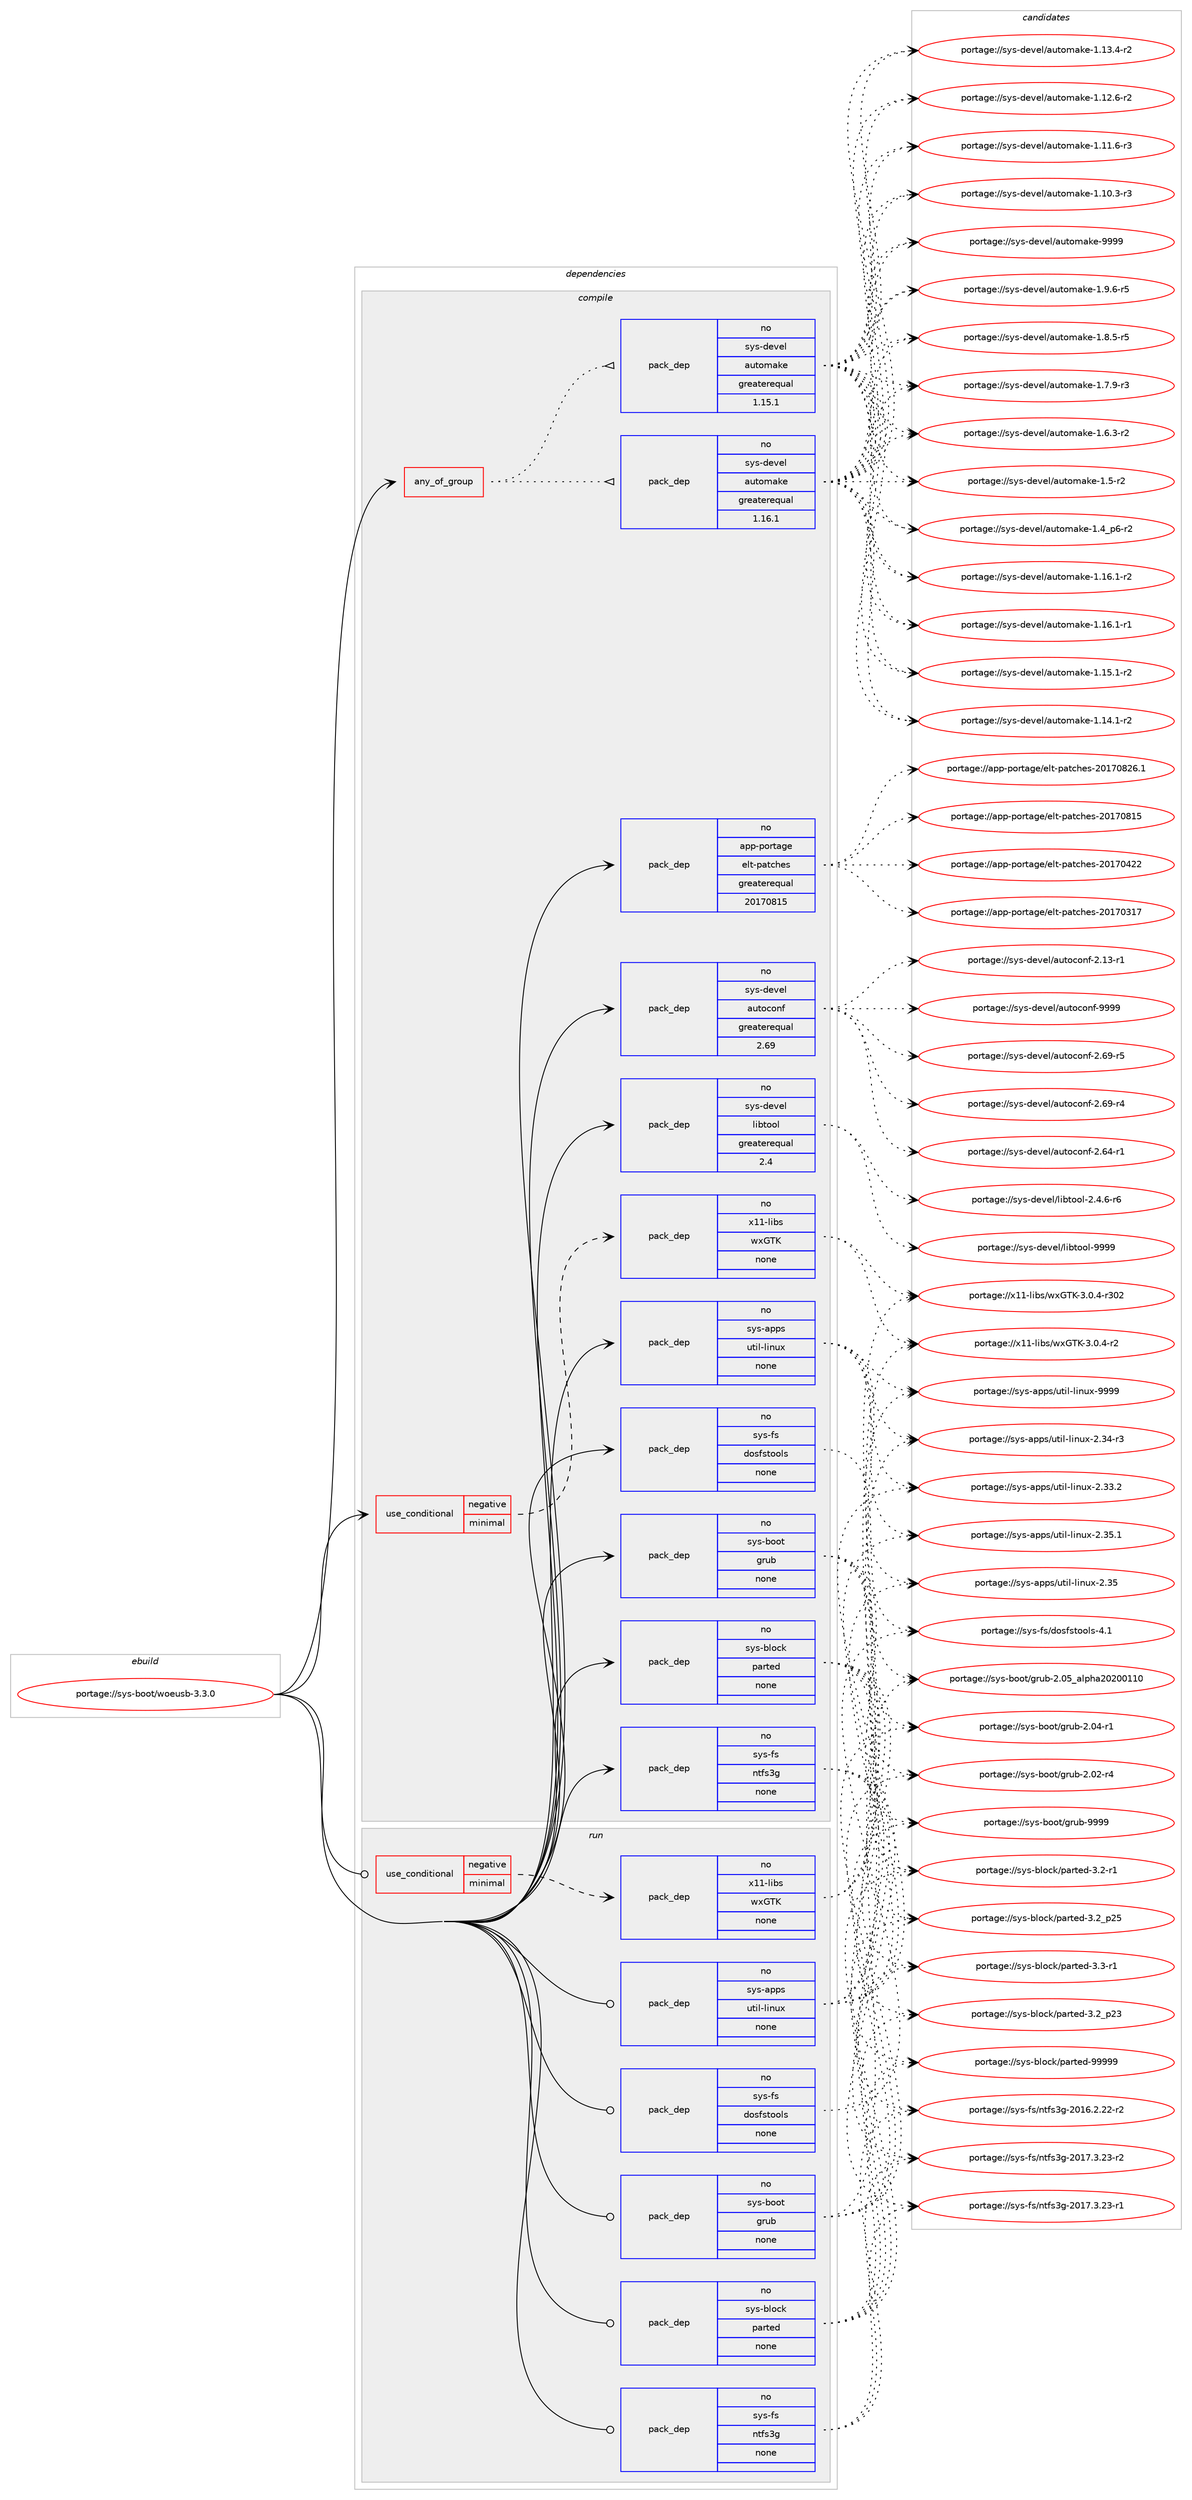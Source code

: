 digraph prolog {

# *************
# Graph options
# *************

newrank=true;
concentrate=true;
compound=true;
graph [rankdir=LR,fontname=Helvetica,fontsize=10,ranksep=1.5];#, ranksep=2.5, nodesep=0.2];
edge  [arrowhead=vee];
node  [fontname=Helvetica,fontsize=10];

# **********
# The ebuild
# **********

subgraph cluster_leftcol {
color=gray;
rank=same;
label=<<i>ebuild</i>>;
id [label="portage://sys-boot/woeusb-3.3.0", color=red, width=4, href="../sys-boot/woeusb-3.3.0.svg"];
}

# ****************
# The dependencies
# ****************

subgraph cluster_midcol {
color=gray;
label=<<i>dependencies</i>>;
subgraph cluster_compile {
fillcolor="#eeeeee";
style=filled;
label=<<i>compile</i>>;
subgraph any876 {
dependency37199 [label=<<TABLE BORDER="0" CELLBORDER="1" CELLSPACING="0" CELLPADDING="4"><TR><TD CELLPADDING="10">any_of_group</TD></TR></TABLE>>, shape=none, color=red];subgraph pack28949 {
dependency37200 [label=<<TABLE BORDER="0" CELLBORDER="1" CELLSPACING="0" CELLPADDING="4" WIDTH="220"><TR><TD ROWSPAN="6" CELLPADDING="30">pack_dep</TD></TR><TR><TD WIDTH="110">no</TD></TR><TR><TD>sys-devel</TD></TR><TR><TD>automake</TD></TR><TR><TD>greaterequal</TD></TR><TR><TD>1.16.1</TD></TR></TABLE>>, shape=none, color=blue];
}
dependency37199:e -> dependency37200:w [weight=20,style="dotted",arrowhead="oinv"];
subgraph pack28950 {
dependency37201 [label=<<TABLE BORDER="0" CELLBORDER="1" CELLSPACING="0" CELLPADDING="4" WIDTH="220"><TR><TD ROWSPAN="6" CELLPADDING="30">pack_dep</TD></TR><TR><TD WIDTH="110">no</TD></TR><TR><TD>sys-devel</TD></TR><TR><TD>automake</TD></TR><TR><TD>greaterequal</TD></TR><TR><TD>1.15.1</TD></TR></TABLE>>, shape=none, color=blue];
}
dependency37199:e -> dependency37201:w [weight=20,style="dotted",arrowhead="oinv"];
}
id:e -> dependency37199:w [weight=20,style="solid",arrowhead="vee"];
subgraph cond7339 {
dependency37202 [label=<<TABLE BORDER="0" CELLBORDER="1" CELLSPACING="0" CELLPADDING="4"><TR><TD ROWSPAN="3" CELLPADDING="10">use_conditional</TD></TR><TR><TD>negative</TD></TR><TR><TD>minimal</TD></TR></TABLE>>, shape=none, color=red];
subgraph pack28951 {
dependency37203 [label=<<TABLE BORDER="0" CELLBORDER="1" CELLSPACING="0" CELLPADDING="4" WIDTH="220"><TR><TD ROWSPAN="6" CELLPADDING="30">pack_dep</TD></TR><TR><TD WIDTH="110">no</TD></TR><TR><TD>x11-libs</TD></TR><TR><TD>wxGTK</TD></TR><TR><TD>none</TD></TR><TR><TD></TD></TR></TABLE>>, shape=none, color=blue];
}
dependency37202:e -> dependency37203:w [weight=20,style="dashed",arrowhead="vee"];
}
id:e -> dependency37202:w [weight=20,style="solid",arrowhead="vee"];
subgraph pack28952 {
dependency37204 [label=<<TABLE BORDER="0" CELLBORDER="1" CELLSPACING="0" CELLPADDING="4" WIDTH="220"><TR><TD ROWSPAN="6" CELLPADDING="30">pack_dep</TD></TR><TR><TD WIDTH="110">no</TD></TR><TR><TD>app-portage</TD></TR><TR><TD>elt-patches</TD></TR><TR><TD>greaterequal</TD></TR><TR><TD>20170815</TD></TR></TABLE>>, shape=none, color=blue];
}
id:e -> dependency37204:w [weight=20,style="solid",arrowhead="vee"];
subgraph pack28953 {
dependency37205 [label=<<TABLE BORDER="0" CELLBORDER="1" CELLSPACING="0" CELLPADDING="4" WIDTH="220"><TR><TD ROWSPAN="6" CELLPADDING="30">pack_dep</TD></TR><TR><TD WIDTH="110">no</TD></TR><TR><TD>sys-apps</TD></TR><TR><TD>util-linux</TD></TR><TR><TD>none</TD></TR><TR><TD></TD></TR></TABLE>>, shape=none, color=blue];
}
id:e -> dependency37205:w [weight=20,style="solid",arrowhead="vee"];
subgraph pack28954 {
dependency37206 [label=<<TABLE BORDER="0" CELLBORDER="1" CELLSPACING="0" CELLPADDING="4" WIDTH="220"><TR><TD ROWSPAN="6" CELLPADDING="30">pack_dep</TD></TR><TR><TD WIDTH="110">no</TD></TR><TR><TD>sys-block</TD></TR><TR><TD>parted</TD></TR><TR><TD>none</TD></TR><TR><TD></TD></TR></TABLE>>, shape=none, color=blue];
}
id:e -> dependency37206:w [weight=20,style="solid",arrowhead="vee"];
subgraph pack28955 {
dependency37207 [label=<<TABLE BORDER="0" CELLBORDER="1" CELLSPACING="0" CELLPADDING="4" WIDTH="220"><TR><TD ROWSPAN="6" CELLPADDING="30">pack_dep</TD></TR><TR><TD WIDTH="110">no</TD></TR><TR><TD>sys-boot</TD></TR><TR><TD>grub</TD></TR><TR><TD>none</TD></TR><TR><TD></TD></TR></TABLE>>, shape=none, color=blue];
}
id:e -> dependency37207:w [weight=20,style="solid",arrowhead="vee"];
subgraph pack28956 {
dependency37208 [label=<<TABLE BORDER="0" CELLBORDER="1" CELLSPACING="0" CELLPADDING="4" WIDTH="220"><TR><TD ROWSPAN="6" CELLPADDING="30">pack_dep</TD></TR><TR><TD WIDTH="110">no</TD></TR><TR><TD>sys-devel</TD></TR><TR><TD>autoconf</TD></TR><TR><TD>greaterequal</TD></TR><TR><TD>2.69</TD></TR></TABLE>>, shape=none, color=blue];
}
id:e -> dependency37208:w [weight=20,style="solid",arrowhead="vee"];
subgraph pack28957 {
dependency37209 [label=<<TABLE BORDER="0" CELLBORDER="1" CELLSPACING="0" CELLPADDING="4" WIDTH="220"><TR><TD ROWSPAN="6" CELLPADDING="30">pack_dep</TD></TR><TR><TD WIDTH="110">no</TD></TR><TR><TD>sys-devel</TD></TR><TR><TD>libtool</TD></TR><TR><TD>greaterequal</TD></TR><TR><TD>2.4</TD></TR></TABLE>>, shape=none, color=blue];
}
id:e -> dependency37209:w [weight=20,style="solid",arrowhead="vee"];
subgraph pack28958 {
dependency37210 [label=<<TABLE BORDER="0" CELLBORDER="1" CELLSPACING="0" CELLPADDING="4" WIDTH="220"><TR><TD ROWSPAN="6" CELLPADDING="30">pack_dep</TD></TR><TR><TD WIDTH="110">no</TD></TR><TR><TD>sys-fs</TD></TR><TR><TD>dosfstools</TD></TR><TR><TD>none</TD></TR><TR><TD></TD></TR></TABLE>>, shape=none, color=blue];
}
id:e -> dependency37210:w [weight=20,style="solid",arrowhead="vee"];
subgraph pack28959 {
dependency37211 [label=<<TABLE BORDER="0" CELLBORDER="1" CELLSPACING="0" CELLPADDING="4" WIDTH="220"><TR><TD ROWSPAN="6" CELLPADDING="30">pack_dep</TD></TR><TR><TD WIDTH="110">no</TD></TR><TR><TD>sys-fs</TD></TR><TR><TD>ntfs3g</TD></TR><TR><TD>none</TD></TR><TR><TD></TD></TR></TABLE>>, shape=none, color=blue];
}
id:e -> dependency37211:w [weight=20,style="solid",arrowhead="vee"];
}
subgraph cluster_compileandrun {
fillcolor="#eeeeee";
style=filled;
label=<<i>compile and run</i>>;
}
subgraph cluster_run {
fillcolor="#eeeeee";
style=filled;
label=<<i>run</i>>;
subgraph cond7340 {
dependency37212 [label=<<TABLE BORDER="0" CELLBORDER="1" CELLSPACING="0" CELLPADDING="4"><TR><TD ROWSPAN="3" CELLPADDING="10">use_conditional</TD></TR><TR><TD>negative</TD></TR><TR><TD>minimal</TD></TR></TABLE>>, shape=none, color=red];
subgraph pack28960 {
dependency37213 [label=<<TABLE BORDER="0" CELLBORDER="1" CELLSPACING="0" CELLPADDING="4" WIDTH="220"><TR><TD ROWSPAN="6" CELLPADDING="30">pack_dep</TD></TR><TR><TD WIDTH="110">no</TD></TR><TR><TD>x11-libs</TD></TR><TR><TD>wxGTK</TD></TR><TR><TD>none</TD></TR><TR><TD></TD></TR></TABLE>>, shape=none, color=blue];
}
dependency37212:e -> dependency37213:w [weight=20,style="dashed",arrowhead="vee"];
}
id:e -> dependency37212:w [weight=20,style="solid",arrowhead="odot"];
subgraph pack28961 {
dependency37214 [label=<<TABLE BORDER="0" CELLBORDER="1" CELLSPACING="0" CELLPADDING="4" WIDTH="220"><TR><TD ROWSPAN="6" CELLPADDING="30">pack_dep</TD></TR><TR><TD WIDTH="110">no</TD></TR><TR><TD>sys-apps</TD></TR><TR><TD>util-linux</TD></TR><TR><TD>none</TD></TR><TR><TD></TD></TR></TABLE>>, shape=none, color=blue];
}
id:e -> dependency37214:w [weight=20,style="solid",arrowhead="odot"];
subgraph pack28962 {
dependency37215 [label=<<TABLE BORDER="0" CELLBORDER="1" CELLSPACING="0" CELLPADDING="4" WIDTH="220"><TR><TD ROWSPAN="6" CELLPADDING="30">pack_dep</TD></TR><TR><TD WIDTH="110">no</TD></TR><TR><TD>sys-block</TD></TR><TR><TD>parted</TD></TR><TR><TD>none</TD></TR><TR><TD></TD></TR></TABLE>>, shape=none, color=blue];
}
id:e -> dependency37215:w [weight=20,style="solid",arrowhead="odot"];
subgraph pack28963 {
dependency37216 [label=<<TABLE BORDER="0" CELLBORDER="1" CELLSPACING="0" CELLPADDING="4" WIDTH="220"><TR><TD ROWSPAN="6" CELLPADDING="30">pack_dep</TD></TR><TR><TD WIDTH="110">no</TD></TR><TR><TD>sys-boot</TD></TR><TR><TD>grub</TD></TR><TR><TD>none</TD></TR><TR><TD></TD></TR></TABLE>>, shape=none, color=blue];
}
id:e -> dependency37216:w [weight=20,style="solid",arrowhead="odot"];
subgraph pack28964 {
dependency37217 [label=<<TABLE BORDER="0" CELLBORDER="1" CELLSPACING="0" CELLPADDING="4" WIDTH="220"><TR><TD ROWSPAN="6" CELLPADDING="30">pack_dep</TD></TR><TR><TD WIDTH="110">no</TD></TR><TR><TD>sys-fs</TD></TR><TR><TD>dosfstools</TD></TR><TR><TD>none</TD></TR><TR><TD></TD></TR></TABLE>>, shape=none, color=blue];
}
id:e -> dependency37217:w [weight=20,style="solid",arrowhead="odot"];
subgraph pack28965 {
dependency37218 [label=<<TABLE BORDER="0" CELLBORDER="1" CELLSPACING="0" CELLPADDING="4" WIDTH="220"><TR><TD ROWSPAN="6" CELLPADDING="30">pack_dep</TD></TR><TR><TD WIDTH="110">no</TD></TR><TR><TD>sys-fs</TD></TR><TR><TD>ntfs3g</TD></TR><TR><TD>none</TD></TR><TR><TD></TD></TR></TABLE>>, shape=none, color=blue];
}
id:e -> dependency37218:w [weight=20,style="solid",arrowhead="odot"];
}
}

# **************
# The candidates
# **************

subgraph cluster_choices {
rank=same;
color=gray;
label=<<i>candidates</i>>;

subgraph choice28949 {
color=black;
nodesep=1;
choice115121115451001011181011084797117116111109971071014557575757 [label="portage://sys-devel/automake-9999", color=red, width=4,href="../sys-devel/automake-9999.svg"];
choice115121115451001011181011084797117116111109971071014549465746544511453 [label="portage://sys-devel/automake-1.9.6-r5", color=red, width=4,href="../sys-devel/automake-1.9.6-r5.svg"];
choice115121115451001011181011084797117116111109971071014549465646534511453 [label="portage://sys-devel/automake-1.8.5-r5", color=red, width=4,href="../sys-devel/automake-1.8.5-r5.svg"];
choice115121115451001011181011084797117116111109971071014549465546574511451 [label="portage://sys-devel/automake-1.7.9-r3", color=red, width=4,href="../sys-devel/automake-1.7.9-r3.svg"];
choice115121115451001011181011084797117116111109971071014549465446514511450 [label="portage://sys-devel/automake-1.6.3-r2", color=red, width=4,href="../sys-devel/automake-1.6.3-r2.svg"];
choice11512111545100101118101108479711711611110997107101454946534511450 [label="portage://sys-devel/automake-1.5-r2", color=red, width=4,href="../sys-devel/automake-1.5-r2.svg"];
choice115121115451001011181011084797117116111109971071014549465295112544511450 [label="portage://sys-devel/automake-1.4_p6-r2", color=red, width=4,href="../sys-devel/automake-1.4_p6-r2.svg"];
choice11512111545100101118101108479711711611110997107101454946495446494511450 [label="portage://sys-devel/automake-1.16.1-r2", color=red, width=4,href="../sys-devel/automake-1.16.1-r2.svg"];
choice11512111545100101118101108479711711611110997107101454946495446494511449 [label="portage://sys-devel/automake-1.16.1-r1", color=red, width=4,href="../sys-devel/automake-1.16.1-r1.svg"];
choice11512111545100101118101108479711711611110997107101454946495346494511450 [label="portage://sys-devel/automake-1.15.1-r2", color=red, width=4,href="../sys-devel/automake-1.15.1-r2.svg"];
choice11512111545100101118101108479711711611110997107101454946495246494511450 [label="portage://sys-devel/automake-1.14.1-r2", color=red, width=4,href="../sys-devel/automake-1.14.1-r2.svg"];
choice11512111545100101118101108479711711611110997107101454946495146524511450 [label="portage://sys-devel/automake-1.13.4-r2", color=red, width=4,href="../sys-devel/automake-1.13.4-r2.svg"];
choice11512111545100101118101108479711711611110997107101454946495046544511450 [label="portage://sys-devel/automake-1.12.6-r2", color=red, width=4,href="../sys-devel/automake-1.12.6-r2.svg"];
choice11512111545100101118101108479711711611110997107101454946494946544511451 [label="portage://sys-devel/automake-1.11.6-r3", color=red, width=4,href="../sys-devel/automake-1.11.6-r3.svg"];
choice11512111545100101118101108479711711611110997107101454946494846514511451 [label="portage://sys-devel/automake-1.10.3-r3", color=red, width=4,href="../sys-devel/automake-1.10.3-r3.svg"];
dependency37200:e -> choice115121115451001011181011084797117116111109971071014557575757:w [style=dotted,weight="100"];
dependency37200:e -> choice115121115451001011181011084797117116111109971071014549465746544511453:w [style=dotted,weight="100"];
dependency37200:e -> choice115121115451001011181011084797117116111109971071014549465646534511453:w [style=dotted,weight="100"];
dependency37200:e -> choice115121115451001011181011084797117116111109971071014549465546574511451:w [style=dotted,weight="100"];
dependency37200:e -> choice115121115451001011181011084797117116111109971071014549465446514511450:w [style=dotted,weight="100"];
dependency37200:e -> choice11512111545100101118101108479711711611110997107101454946534511450:w [style=dotted,weight="100"];
dependency37200:e -> choice115121115451001011181011084797117116111109971071014549465295112544511450:w [style=dotted,weight="100"];
dependency37200:e -> choice11512111545100101118101108479711711611110997107101454946495446494511450:w [style=dotted,weight="100"];
dependency37200:e -> choice11512111545100101118101108479711711611110997107101454946495446494511449:w [style=dotted,weight="100"];
dependency37200:e -> choice11512111545100101118101108479711711611110997107101454946495346494511450:w [style=dotted,weight="100"];
dependency37200:e -> choice11512111545100101118101108479711711611110997107101454946495246494511450:w [style=dotted,weight="100"];
dependency37200:e -> choice11512111545100101118101108479711711611110997107101454946495146524511450:w [style=dotted,weight="100"];
dependency37200:e -> choice11512111545100101118101108479711711611110997107101454946495046544511450:w [style=dotted,weight="100"];
dependency37200:e -> choice11512111545100101118101108479711711611110997107101454946494946544511451:w [style=dotted,weight="100"];
dependency37200:e -> choice11512111545100101118101108479711711611110997107101454946494846514511451:w [style=dotted,weight="100"];
}
subgraph choice28950 {
color=black;
nodesep=1;
choice115121115451001011181011084797117116111109971071014557575757 [label="portage://sys-devel/automake-9999", color=red, width=4,href="../sys-devel/automake-9999.svg"];
choice115121115451001011181011084797117116111109971071014549465746544511453 [label="portage://sys-devel/automake-1.9.6-r5", color=red, width=4,href="../sys-devel/automake-1.9.6-r5.svg"];
choice115121115451001011181011084797117116111109971071014549465646534511453 [label="portage://sys-devel/automake-1.8.5-r5", color=red, width=4,href="../sys-devel/automake-1.8.5-r5.svg"];
choice115121115451001011181011084797117116111109971071014549465546574511451 [label="portage://sys-devel/automake-1.7.9-r3", color=red, width=4,href="../sys-devel/automake-1.7.9-r3.svg"];
choice115121115451001011181011084797117116111109971071014549465446514511450 [label="portage://sys-devel/automake-1.6.3-r2", color=red, width=4,href="../sys-devel/automake-1.6.3-r2.svg"];
choice11512111545100101118101108479711711611110997107101454946534511450 [label="portage://sys-devel/automake-1.5-r2", color=red, width=4,href="../sys-devel/automake-1.5-r2.svg"];
choice115121115451001011181011084797117116111109971071014549465295112544511450 [label="portage://sys-devel/automake-1.4_p6-r2", color=red, width=4,href="../sys-devel/automake-1.4_p6-r2.svg"];
choice11512111545100101118101108479711711611110997107101454946495446494511450 [label="portage://sys-devel/automake-1.16.1-r2", color=red, width=4,href="../sys-devel/automake-1.16.1-r2.svg"];
choice11512111545100101118101108479711711611110997107101454946495446494511449 [label="portage://sys-devel/automake-1.16.1-r1", color=red, width=4,href="../sys-devel/automake-1.16.1-r1.svg"];
choice11512111545100101118101108479711711611110997107101454946495346494511450 [label="portage://sys-devel/automake-1.15.1-r2", color=red, width=4,href="../sys-devel/automake-1.15.1-r2.svg"];
choice11512111545100101118101108479711711611110997107101454946495246494511450 [label="portage://sys-devel/automake-1.14.1-r2", color=red, width=4,href="../sys-devel/automake-1.14.1-r2.svg"];
choice11512111545100101118101108479711711611110997107101454946495146524511450 [label="portage://sys-devel/automake-1.13.4-r2", color=red, width=4,href="../sys-devel/automake-1.13.4-r2.svg"];
choice11512111545100101118101108479711711611110997107101454946495046544511450 [label="portage://sys-devel/automake-1.12.6-r2", color=red, width=4,href="../sys-devel/automake-1.12.6-r2.svg"];
choice11512111545100101118101108479711711611110997107101454946494946544511451 [label="portage://sys-devel/automake-1.11.6-r3", color=red, width=4,href="../sys-devel/automake-1.11.6-r3.svg"];
choice11512111545100101118101108479711711611110997107101454946494846514511451 [label="portage://sys-devel/automake-1.10.3-r3", color=red, width=4,href="../sys-devel/automake-1.10.3-r3.svg"];
dependency37201:e -> choice115121115451001011181011084797117116111109971071014557575757:w [style=dotted,weight="100"];
dependency37201:e -> choice115121115451001011181011084797117116111109971071014549465746544511453:w [style=dotted,weight="100"];
dependency37201:e -> choice115121115451001011181011084797117116111109971071014549465646534511453:w [style=dotted,weight="100"];
dependency37201:e -> choice115121115451001011181011084797117116111109971071014549465546574511451:w [style=dotted,weight="100"];
dependency37201:e -> choice115121115451001011181011084797117116111109971071014549465446514511450:w [style=dotted,weight="100"];
dependency37201:e -> choice11512111545100101118101108479711711611110997107101454946534511450:w [style=dotted,weight="100"];
dependency37201:e -> choice115121115451001011181011084797117116111109971071014549465295112544511450:w [style=dotted,weight="100"];
dependency37201:e -> choice11512111545100101118101108479711711611110997107101454946495446494511450:w [style=dotted,weight="100"];
dependency37201:e -> choice11512111545100101118101108479711711611110997107101454946495446494511449:w [style=dotted,weight="100"];
dependency37201:e -> choice11512111545100101118101108479711711611110997107101454946495346494511450:w [style=dotted,weight="100"];
dependency37201:e -> choice11512111545100101118101108479711711611110997107101454946495246494511450:w [style=dotted,weight="100"];
dependency37201:e -> choice11512111545100101118101108479711711611110997107101454946495146524511450:w [style=dotted,weight="100"];
dependency37201:e -> choice11512111545100101118101108479711711611110997107101454946495046544511450:w [style=dotted,weight="100"];
dependency37201:e -> choice11512111545100101118101108479711711611110997107101454946494946544511451:w [style=dotted,weight="100"];
dependency37201:e -> choice11512111545100101118101108479711711611110997107101454946494846514511451:w [style=dotted,weight="100"];
}
subgraph choice28951 {
color=black;
nodesep=1;
choice120494945108105981154711912071847545514648465245114514850 [label="portage://x11-libs/wxGTK-3.0.4-r302", color=red, width=4,href="../x11-libs/wxGTK-3.0.4-r302.svg"];
choice12049494510810598115471191207184754551464846524511450 [label="portage://x11-libs/wxGTK-3.0.4-r2", color=red, width=4,href="../x11-libs/wxGTK-3.0.4-r2.svg"];
dependency37203:e -> choice120494945108105981154711912071847545514648465245114514850:w [style=dotted,weight="100"];
dependency37203:e -> choice12049494510810598115471191207184754551464846524511450:w [style=dotted,weight="100"];
}
subgraph choice28952 {
color=black;
nodesep=1;
choice971121124511211111411697103101471011081164511297116991041011154550484955485650544649 [label="portage://app-portage/elt-patches-20170826.1", color=red, width=4,href="../app-portage/elt-patches-20170826.1.svg"];
choice97112112451121111141169710310147101108116451129711699104101115455048495548564953 [label="portage://app-portage/elt-patches-20170815", color=red, width=4,href="../app-portage/elt-patches-20170815.svg"];
choice97112112451121111141169710310147101108116451129711699104101115455048495548525050 [label="portage://app-portage/elt-patches-20170422", color=red, width=4,href="../app-portage/elt-patches-20170422.svg"];
choice97112112451121111141169710310147101108116451129711699104101115455048495548514955 [label="portage://app-portage/elt-patches-20170317", color=red, width=4,href="../app-portage/elt-patches-20170317.svg"];
dependency37204:e -> choice971121124511211111411697103101471011081164511297116991041011154550484955485650544649:w [style=dotted,weight="100"];
dependency37204:e -> choice97112112451121111141169710310147101108116451129711699104101115455048495548564953:w [style=dotted,weight="100"];
dependency37204:e -> choice97112112451121111141169710310147101108116451129711699104101115455048495548525050:w [style=dotted,weight="100"];
dependency37204:e -> choice97112112451121111141169710310147101108116451129711699104101115455048495548514955:w [style=dotted,weight="100"];
}
subgraph choice28953 {
color=black;
nodesep=1;
choice115121115459711211211547117116105108451081051101171204557575757 [label="portage://sys-apps/util-linux-9999", color=red, width=4,href="../sys-apps/util-linux-9999.svg"];
choice1151211154597112112115471171161051084510810511011712045504651534649 [label="portage://sys-apps/util-linux-2.35.1", color=red, width=4,href="../sys-apps/util-linux-2.35.1.svg"];
choice115121115459711211211547117116105108451081051101171204550465153 [label="portage://sys-apps/util-linux-2.35", color=red, width=4,href="../sys-apps/util-linux-2.35.svg"];
choice1151211154597112112115471171161051084510810511011712045504651524511451 [label="portage://sys-apps/util-linux-2.34-r3", color=red, width=4,href="../sys-apps/util-linux-2.34-r3.svg"];
choice1151211154597112112115471171161051084510810511011712045504651514650 [label="portage://sys-apps/util-linux-2.33.2", color=red, width=4,href="../sys-apps/util-linux-2.33.2.svg"];
dependency37205:e -> choice115121115459711211211547117116105108451081051101171204557575757:w [style=dotted,weight="100"];
dependency37205:e -> choice1151211154597112112115471171161051084510810511011712045504651534649:w [style=dotted,weight="100"];
dependency37205:e -> choice115121115459711211211547117116105108451081051101171204550465153:w [style=dotted,weight="100"];
dependency37205:e -> choice1151211154597112112115471171161051084510810511011712045504651524511451:w [style=dotted,weight="100"];
dependency37205:e -> choice1151211154597112112115471171161051084510810511011712045504651514650:w [style=dotted,weight="100"];
}
subgraph choice28954 {
color=black;
nodesep=1;
choice1151211154598108111991074711297114116101100455757575757 [label="portage://sys-block/parted-99999", color=red, width=4,href="../sys-block/parted-99999.svg"];
choice1151211154598108111991074711297114116101100455146514511449 [label="portage://sys-block/parted-3.3-r1", color=red, width=4,href="../sys-block/parted-3.3-r1.svg"];
choice115121115459810811199107471129711411610110045514650951125053 [label="portage://sys-block/parted-3.2_p25", color=red, width=4,href="../sys-block/parted-3.2_p25.svg"];
choice115121115459810811199107471129711411610110045514650951125051 [label="portage://sys-block/parted-3.2_p23", color=red, width=4,href="../sys-block/parted-3.2_p23.svg"];
choice1151211154598108111991074711297114116101100455146504511449 [label="portage://sys-block/parted-3.2-r1", color=red, width=4,href="../sys-block/parted-3.2-r1.svg"];
dependency37206:e -> choice1151211154598108111991074711297114116101100455757575757:w [style=dotted,weight="100"];
dependency37206:e -> choice1151211154598108111991074711297114116101100455146514511449:w [style=dotted,weight="100"];
dependency37206:e -> choice115121115459810811199107471129711411610110045514650951125053:w [style=dotted,weight="100"];
dependency37206:e -> choice115121115459810811199107471129711411610110045514650951125051:w [style=dotted,weight="100"];
dependency37206:e -> choice1151211154598108111991074711297114116101100455146504511449:w [style=dotted,weight="100"];
}
subgraph choice28955 {
color=black;
nodesep=1;
choice115121115459811111111647103114117984557575757 [label="portage://sys-boot/grub-9999", color=red, width=4,href="../sys-boot/grub-9999.svg"];
choice1151211154598111111116471031141179845504648539597108112104975048504848494948 [label="portage://sys-boot/grub-2.05_alpha20200110", color=red, width=4,href="../sys-boot/grub-2.05_alpha20200110.svg"];
choice1151211154598111111116471031141179845504648524511449 [label="portage://sys-boot/grub-2.04-r1", color=red, width=4,href="../sys-boot/grub-2.04-r1.svg"];
choice1151211154598111111116471031141179845504648504511452 [label="portage://sys-boot/grub-2.02-r4", color=red, width=4,href="../sys-boot/grub-2.02-r4.svg"];
dependency37207:e -> choice115121115459811111111647103114117984557575757:w [style=dotted,weight="100"];
dependency37207:e -> choice1151211154598111111116471031141179845504648539597108112104975048504848494948:w [style=dotted,weight="100"];
dependency37207:e -> choice1151211154598111111116471031141179845504648524511449:w [style=dotted,weight="100"];
dependency37207:e -> choice1151211154598111111116471031141179845504648504511452:w [style=dotted,weight="100"];
}
subgraph choice28956 {
color=black;
nodesep=1;
choice115121115451001011181011084797117116111991111101024557575757 [label="portage://sys-devel/autoconf-9999", color=red, width=4,href="../sys-devel/autoconf-9999.svg"];
choice1151211154510010111810110847971171161119911111010245504654574511453 [label="portage://sys-devel/autoconf-2.69-r5", color=red, width=4,href="../sys-devel/autoconf-2.69-r5.svg"];
choice1151211154510010111810110847971171161119911111010245504654574511452 [label="portage://sys-devel/autoconf-2.69-r4", color=red, width=4,href="../sys-devel/autoconf-2.69-r4.svg"];
choice1151211154510010111810110847971171161119911111010245504654524511449 [label="portage://sys-devel/autoconf-2.64-r1", color=red, width=4,href="../sys-devel/autoconf-2.64-r1.svg"];
choice1151211154510010111810110847971171161119911111010245504649514511449 [label="portage://sys-devel/autoconf-2.13-r1", color=red, width=4,href="../sys-devel/autoconf-2.13-r1.svg"];
dependency37208:e -> choice115121115451001011181011084797117116111991111101024557575757:w [style=dotted,weight="100"];
dependency37208:e -> choice1151211154510010111810110847971171161119911111010245504654574511453:w [style=dotted,weight="100"];
dependency37208:e -> choice1151211154510010111810110847971171161119911111010245504654574511452:w [style=dotted,weight="100"];
dependency37208:e -> choice1151211154510010111810110847971171161119911111010245504654524511449:w [style=dotted,weight="100"];
dependency37208:e -> choice1151211154510010111810110847971171161119911111010245504649514511449:w [style=dotted,weight="100"];
}
subgraph choice28957 {
color=black;
nodesep=1;
choice1151211154510010111810110847108105981161111111084557575757 [label="portage://sys-devel/libtool-9999", color=red, width=4,href="../sys-devel/libtool-9999.svg"];
choice1151211154510010111810110847108105981161111111084550465246544511454 [label="portage://sys-devel/libtool-2.4.6-r6", color=red, width=4,href="../sys-devel/libtool-2.4.6-r6.svg"];
dependency37209:e -> choice1151211154510010111810110847108105981161111111084557575757:w [style=dotted,weight="100"];
dependency37209:e -> choice1151211154510010111810110847108105981161111111084550465246544511454:w [style=dotted,weight="100"];
}
subgraph choice28958 {
color=black;
nodesep=1;
choice115121115451021154710011111510211511611111110811545524649 [label="portage://sys-fs/dosfstools-4.1", color=red, width=4,href="../sys-fs/dosfstools-4.1.svg"];
dependency37210:e -> choice115121115451021154710011111510211511611111110811545524649:w [style=dotted,weight="100"];
}
subgraph choice28959 {
color=black;
nodesep=1;
choice115121115451021154711011610211551103455048495546514650514511450 [label="portage://sys-fs/ntfs3g-2017.3.23-r2", color=red, width=4,href="../sys-fs/ntfs3g-2017.3.23-r2.svg"];
choice115121115451021154711011610211551103455048495546514650514511449 [label="portage://sys-fs/ntfs3g-2017.3.23-r1", color=red, width=4,href="../sys-fs/ntfs3g-2017.3.23-r1.svg"];
choice115121115451021154711011610211551103455048495446504650504511450 [label="portage://sys-fs/ntfs3g-2016.2.22-r2", color=red, width=4,href="../sys-fs/ntfs3g-2016.2.22-r2.svg"];
dependency37211:e -> choice115121115451021154711011610211551103455048495546514650514511450:w [style=dotted,weight="100"];
dependency37211:e -> choice115121115451021154711011610211551103455048495546514650514511449:w [style=dotted,weight="100"];
dependency37211:e -> choice115121115451021154711011610211551103455048495446504650504511450:w [style=dotted,weight="100"];
}
subgraph choice28960 {
color=black;
nodesep=1;
choice120494945108105981154711912071847545514648465245114514850 [label="portage://x11-libs/wxGTK-3.0.4-r302", color=red, width=4,href="../x11-libs/wxGTK-3.0.4-r302.svg"];
choice12049494510810598115471191207184754551464846524511450 [label="portage://x11-libs/wxGTK-3.0.4-r2", color=red, width=4,href="../x11-libs/wxGTK-3.0.4-r2.svg"];
dependency37213:e -> choice120494945108105981154711912071847545514648465245114514850:w [style=dotted,weight="100"];
dependency37213:e -> choice12049494510810598115471191207184754551464846524511450:w [style=dotted,weight="100"];
}
subgraph choice28961 {
color=black;
nodesep=1;
choice115121115459711211211547117116105108451081051101171204557575757 [label="portage://sys-apps/util-linux-9999", color=red, width=4,href="../sys-apps/util-linux-9999.svg"];
choice1151211154597112112115471171161051084510810511011712045504651534649 [label="portage://sys-apps/util-linux-2.35.1", color=red, width=4,href="../sys-apps/util-linux-2.35.1.svg"];
choice115121115459711211211547117116105108451081051101171204550465153 [label="portage://sys-apps/util-linux-2.35", color=red, width=4,href="../sys-apps/util-linux-2.35.svg"];
choice1151211154597112112115471171161051084510810511011712045504651524511451 [label="portage://sys-apps/util-linux-2.34-r3", color=red, width=4,href="../sys-apps/util-linux-2.34-r3.svg"];
choice1151211154597112112115471171161051084510810511011712045504651514650 [label="portage://sys-apps/util-linux-2.33.2", color=red, width=4,href="../sys-apps/util-linux-2.33.2.svg"];
dependency37214:e -> choice115121115459711211211547117116105108451081051101171204557575757:w [style=dotted,weight="100"];
dependency37214:e -> choice1151211154597112112115471171161051084510810511011712045504651534649:w [style=dotted,weight="100"];
dependency37214:e -> choice115121115459711211211547117116105108451081051101171204550465153:w [style=dotted,weight="100"];
dependency37214:e -> choice1151211154597112112115471171161051084510810511011712045504651524511451:w [style=dotted,weight="100"];
dependency37214:e -> choice1151211154597112112115471171161051084510810511011712045504651514650:w [style=dotted,weight="100"];
}
subgraph choice28962 {
color=black;
nodesep=1;
choice1151211154598108111991074711297114116101100455757575757 [label="portage://sys-block/parted-99999", color=red, width=4,href="../sys-block/parted-99999.svg"];
choice1151211154598108111991074711297114116101100455146514511449 [label="portage://sys-block/parted-3.3-r1", color=red, width=4,href="../sys-block/parted-3.3-r1.svg"];
choice115121115459810811199107471129711411610110045514650951125053 [label="portage://sys-block/parted-3.2_p25", color=red, width=4,href="../sys-block/parted-3.2_p25.svg"];
choice115121115459810811199107471129711411610110045514650951125051 [label="portage://sys-block/parted-3.2_p23", color=red, width=4,href="../sys-block/parted-3.2_p23.svg"];
choice1151211154598108111991074711297114116101100455146504511449 [label="portage://sys-block/parted-3.2-r1", color=red, width=4,href="../sys-block/parted-3.2-r1.svg"];
dependency37215:e -> choice1151211154598108111991074711297114116101100455757575757:w [style=dotted,weight="100"];
dependency37215:e -> choice1151211154598108111991074711297114116101100455146514511449:w [style=dotted,weight="100"];
dependency37215:e -> choice115121115459810811199107471129711411610110045514650951125053:w [style=dotted,weight="100"];
dependency37215:e -> choice115121115459810811199107471129711411610110045514650951125051:w [style=dotted,weight="100"];
dependency37215:e -> choice1151211154598108111991074711297114116101100455146504511449:w [style=dotted,weight="100"];
}
subgraph choice28963 {
color=black;
nodesep=1;
choice115121115459811111111647103114117984557575757 [label="portage://sys-boot/grub-9999", color=red, width=4,href="../sys-boot/grub-9999.svg"];
choice1151211154598111111116471031141179845504648539597108112104975048504848494948 [label="portage://sys-boot/grub-2.05_alpha20200110", color=red, width=4,href="../sys-boot/grub-2.05_alpha20200110.svg"];
choice1151211154598111111116471031141179845504648524511449 [label="portage://sys-boot/grub-2.04-r1", color=red, width=4,href="../sys-boot/grub-2.04-r1.svg"];
choice1151211154598111111116471031141179845504648504511452 [label="portage://sys-boot/grub-2.02-r4", color=red, width=4,href="../sys-boot/grub-2.02-r4.svg"];
dependency37216:e -> choice115121115459811111111647103114117984557575757:w [style=dotted,weight="100"];
dependency37216:e -> choice1151211154598111111116471031141179845504648539597108112104975048504848494948:w [style=dotted,weight="100"];
dependency37216:e -> choice1151211154598111111116471031141179845504648524511449:w [style=dotted,weight="100"];
dependency37216:e -> choice1151211154598111111116471031141179845504648504511452:w [style=dotted,weight="100"];
}
subgraph choice28964 {
color=black;
nodesep=1;
choice115121115451021154710011111510211511611111110811545524649 [label="portage://sys-fs/dosfstools-4.1", color=red, width=4,href="../sys-fs/dosfstools-4.1.svg"];
dependency37217:e -> choice115121115451021154710011111510211511611111110811545524649:w [style=dotted,weight="100"];
}
subgraph choice28965 {
color=black;
nodesep=1;
choice115121115451021154711011610211551103455048495546514650514511450 [label="portage://sys-fs/ntfs3g-2017.3.23-r2", color=red, width=4,href="../sys-fs/ntfs3g-2017.3.23-r2.svg"];
choice115121115451021154711011610211551103455048495546514650514511449 [label="portage://sys-fs/ntfs3g-2017.3.23-r1", color=red, width=4,href="../sys-fs/ntfs3g-2017.3.23-r1.svg"];
choice115121115451021154711011610211551103455048495446504650504511450 [label="portage://sys-fs/ntfs3g-2016.2.22-r2", color=red, width=4,href="../sys-fs/ntfs3g-2016.2.22-r2.svg"];
dependency37218:e -> choice115121115451021154711011610211551103455048495546514650514511450:w [style=dotted,weight="100"];
dependency37218:e -> choice115121115451021154711011610211551103455048495546514650514511449:w [style=dotted,weight="100"];
dependency37218:e -> choice115121115451021154711011610211551103455048495446504650504511450:w [style=dotted,weight="100"];
}
}

}
